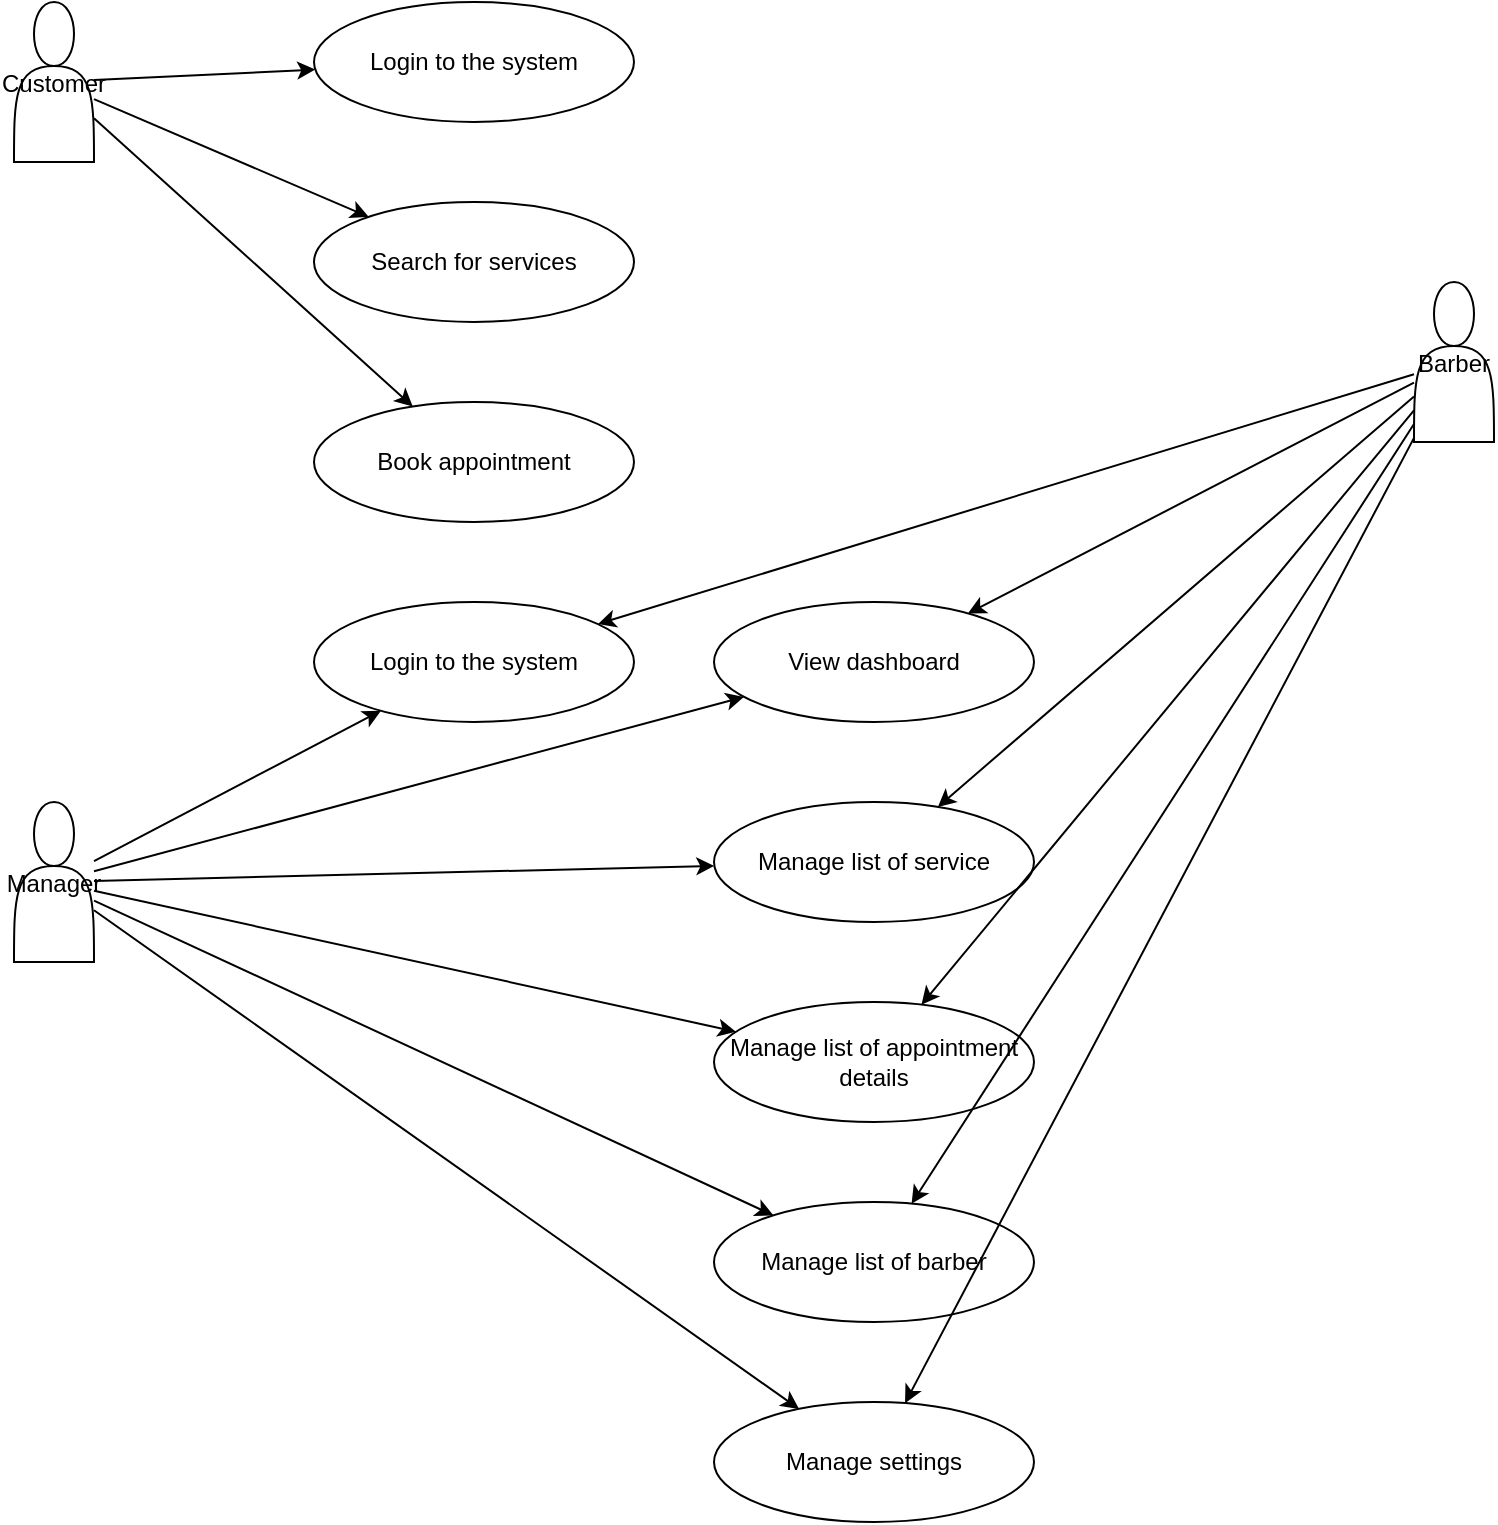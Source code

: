 <mxfile version="24.6.4" type="github" pages="2">
  <diagram id="jEcZ8LS9YNFqCnl50IBB" name="Page-2">
    <mxGraphModel dx="1050" dy="522" grid="1" gridSize="10" guides="1" tooltips="1" connect="1" arrows="1" fold="1" page="1" pageScale="1" pageWidth="827" pageHeight="1169" math="0" shadow="0">
      <root>
        <mxCell id="0" />
        <mxCell id="1" parent="0" />
        <mxCell id="0qclldpRpVgsh-24GiMb-1" value="Customer" style="shape=actor" vertex="1" parent="1">
          <mxGeometry x="50" y="100" width="40" height="80" as="geometry" />
        </mxCell>
        <mxCell id="0qclldpRpVgsh-24GiMb-2" value="Barber" style="shape=actor" vertex="1" parent="1">
          <mxGeometry x="750" y="240" width="40" height="80" as="geometry" />
        </mxCell>
        <mxCell id="0qclldpRpVgsh-24GiMb-3" value="Manager" style="shape=actor" vertex="1" parent="1">
          <mxGeometry x="50" y="500" width="40" height="80" as="geometry" />
        </mxCell>
        <mxCell id="0qclldpRpVgsh-24GiMb-4" value="Login to the system" style="ellipse;whiteSpace=wrap;html=1" vertex="1" parent="1">
          <mxGeometry x="200" y="100" width="160" height="60" as="geometry" />
        </mxCell>
        <mxCell id="0qclldpRpVgsh-24GiMb-5" value="Search for services" style="ellipse;whiteSpace=wrap;html=1" vertex="1" parent="1">
          <mxGeometry x="200" y="200" width="160" height="60" as="geometry" />
        </mxCell>
        <mxCell id="0qclldpRpVgsh-24GiMb-6" value="Book appointment" style="ellipse;whiteSpace=wrap;html=1" vertex="1" parent="1">
          <mxGeometry x="200" y="300" width="160" height="60" as="geometry" />
        </mxCell>
        <mxCell id="0qclldpRpVgsh-24GiMb-7" value="Login to the system" style="ellipse;whiteSpace=wrap;html=1" vertex="1" parent="1">
          <mxGeometry x="200" y="400" width="160" height="60" as="geometry" />
        </mxCell>
        <mxCell id="0qclldpRpVgsh-24GiMb-8" value="View dashboard" style="ellipse;whiteSpace=wrap;html=1" vertex="1" parent="1">
          <mxGeometry x="400" y="400" width="160" height="60" as="geometry" />
        </mxCell>
        <mxCell id="0qclldpRpVgsh-24GiMb-9" value="Manage list of service" style="ellipse;whiteSpace=wrap;html=1" vertex="1" parent="1">
          <mxGeometry x="400" y="500" width="160" height="60" as="geometry" />
        </mxCell>
        <mxCell id="0qclldpRpVgsh-24GiMb-10" value="Manage list of appointment details" style="ellipse;whiteSpace=wrap;html=1" vertex="1" parent="1">
          <mxGeometry x="400" y="600" width="160" height="60" as="geometry" />
        </mxCell>
        <mxCell id="0qclldpRpVgsh-24GiMb-11" value="Manage list of barber" style="ellipse;whiteSpace=wrap;html=1" vertex="1" parent="1">
          <mxGeometry x="400" y="700" width="160" height="60" as="geometry" />
        </mxCell>
        <mxCell id="0qclldpRpVgsh-24GiMb-12" value="Manage settings" style="ellipse;whiteSpace=wrap;html=1" vertex="1" parent="1">
          <mxGeometry x="400" y="800" width="160" height="60" as="geometry" />
        </mxCell>
        <mxCell id="0qclldpRpVgsh-24GiMb-13" edge="1" parent="1" source="0qclldpRpVgsh-24GiMb-1" target="0qclldpRpVgsh-24GiMb-4">
          <mxGeometry relative="1" as="geometry" />
        </mxCell>
        <mxCell id="0qclldpRpVgsh-24GiMb-14" edge="1" parent="1" source="0qclldpRpVgsh-24GiMb-1" target="0qclldpRpVgsh-24GiMb-5">
          <mxGeometry relative="1" as="geometry" />
        </mxCell>
        <mxCell id="0qclldpRpVgsh-24GiMb-15" edge="1" parent="1" source="0qclldpRpVgsh-24GiMb-1" target="0qclldpRpVgsh-24GiMb-6">
          <mxGeometry relative="1" as="geometry" />
        </mxCell>
        <mxCell id="0qclldpRpVgsh-24GiMb-16" edge="1" parent="1" source="0qclldpRpVgsh-24GiMb-2" target="0qclldpRpVgsh-24GiMb-7">
          <mxGeometry relative="1" as="geometry" />
        </mxCell>
        <mxCell id="0qclldpRpVgsh-24GiMb-17" edge="1" parent="1" source="0qclldpRpVgsh-24GiMb-2" target="0qclldpRpVgsh-24GiMb-8">
          <mxGeometry relative="1" as="geometry" />
        </mxCell>
        <mxCell id="0qclldpRpVgsh-24GiMb-18" edge="1" parent="1" source="0qclldpRpVgsh-24GiMb-2" target="0qclldpRpVgsh-24GiMb-9">
          <mxGeometry relative="1" as="geometry" />
        </mxCell>
        <mxCell id="0qclldpRpVgsh-24GiMb-19" edge="1" parent="1" source="0qclldpRpVgsh-24GiMb-2" target="0qclldpRpVgsh-24GiMb-10">
          <mxGeometry relative="1" as="geometry" />
        </mxCell>
        <mxCell id="0qclldpRpVgsh-24GiMb-20" edge="1" parent="1" source="0qclldpRpVgsh-24GiMb-2" target="0qclldpRpVgsh-24GiMb-11">
          <mxGeometry relative="1" as="geometry" />
        </mxCell>
        <mxCell id="0qclldpRpVgsh-24GiMb-21" edge="1" parent="1" source="0qclldpRpVgsh-24GiMb-2" target="0qclldpRpVgsh-24GiMb-12">
          <mxGeometry relative="1" as="geometry" />
        </mxCell>
        <mxCell id="0qclldpRpVgsh-24GiMb-22" edge="1" parent="1" source="0qclldpRpVgsh-24GiMb-3" target="0qclldpRpVgsh-24GiMb-7">
          <mxGeometry relative="1" as="geometry" />
        </mxCell>
        <mxCell id="0qclldpRpVgsh-24GiMb-23" edge="1" parent="1" source="0qclldpRpVgsh-24GiMb-3" target="0qclldpRpVgsh-24GiMb-8">
          <mxGeometry relative="1" as="geometry" />
        </mxCell>
        <mxCell id="0qclldpRpVgsh-24GiMb-24" edge="1" parent="1" source="0qclldpRpVgsh-24GiMb-3" target="0qclldpRpVgsh-24GiMb-9">
          <mxGeometry relative="1" as="geometry" />
        </mxCell>
        <mxCell id="0qclldpRpVgsh-24GiMb-25" edge="1" parent="1" source="0qclldpRpVgsh-24GiMb-3" target="0qclldpRpVgsh-24GiMb-10">
          <mxGeometry relative="1" as="geometry" />
        </mxCell>
        <mxCell id="0qclldpRpVgsh-24GiMb-26" edge="1" parent="1" source="0qclldpRpVgsh-24GiMb-3" target="0qclldpRpVgsh-24GiMb-11">
          <mxGeometry relative="1" as="geometry" />
        </mxCell>
        <mxCell id="0qclldpRpVgsh-24GiMb-27" edge="1" parent="1" source="0qclldpRpVgsh-24GiMb-3" target="0qclldpRpVgsh-24GiMb-12">
          <mxGeometry relative="1" as="geometry" />
        </mxCell>
      </root>
    </mxGraphModel>
  </diagram>
  <diagram id="oX6DEq7iD8opZnXrZrZ3" name="Page-3">
    <mxGraphModel dx="1105" dy="549" grid="1" gridSize="10" guides="1" tooltips="1" connect="1" arrows="1" fold="1" page="1" pageScale="1" pageWidth="827" pageHeight="1169" math="0" shadow="0">
      <root>
        <mxCell id="0" />
        <mxCell id="1" parent="0" />
        <mxCell id="HXf6cqpZ4TLNHjCwtgi4-1" value="Customer" style="swimlane;whiteSpace=wrap;html=1;fillColor=#FFFFFF" vertex="1" parent="1">
          <mxGeometry x="10" y="50" width="160" height="100" as="geometry" />
        </mxCell>
        <mxCell id="HXf6cqpZ4TLNHjCwtgi4-2" value="name" style="text;html=1;verticalAlign=top;whiteSpace=wrap" vertex="1" parent="HXf6cqpZ4TLNHjCwtgi4-1">
          <mxGeometry y="20" width="160" height="20" as="geometry" />
        </mxCell>
        <mxCell id="HXf6cqpZ4TLNHjCwtgi4-3" value="contactInfo" style="text;html=1;verticalAlign=top;whiteSpace=wrap" vertex="1" parent="HXf6cqpZ4TLNHjCwtgi4-1">
          <mxGeometry y="40" width="160" height="20" as="geometry" />
        </mxCell>
        <mxCell id="HXf6cqpZ4TLNHjCwtgi4-4" value="bookAppointment()" style="text;html=1;verticalAlign=top;whiteSpace=wrap" vertex="1" parent="HXf6cqpZ4TLNHjCwtgi4-1">
          <mxGeometry y="60" width="160" height="20" as="geometry" />
        </mxCell>
        <mxCell id="HXf6cqpZ4TLNHjCwtgi4-5" value="cancelAppointment()" style="text;html=1;verticalAlign=top;whiteSpace=wrap" vertex="1" parent="HXf6cqpZ4TLNHjCwtgi4-1">
          <mxGeometry y="80" width="160" height="20" as="geometry" />
        </mxCell>
        <mxCell id="HXf6cqpZ4TLNHjCwtgi4-6" value="Appointment" style="swimlane;whiteSpace=wrap;html=1;fillColor=#FFFFFF" vertex="1" parent="1">
          <mxGeometry x="220" width="160" height="200" as="geometry" />
        </mxCell>
        <mxCell id="HXf6cqpZ4TLNHjCwtgi4-7" value="appointmentId" style="text;html=1;verticalAlign=top;whiteSpace=wrap" vertex="1" parent="HXf6cqpZ4TLNHjCwtgi4-6">
          <mxGeometry y="20" width="160" height="20" as="geometry" />
        </mxCell>
        <mxCell id="HXf6cqpZ4TLNHjCwtgi4-8" value="date" style="text;html=1;verticalAlign=top;whiteSpace=wrap" vertex="1" parent="HXf6cqpZ4TLNHjCwtgi4-6">
          <mxGeometry y="40" width="160" height="20" as="geometry" />
        </mxCell>
        <mxCell id="HXf6cqpZ4TLNHjCwtgi4-9" value="time" style="text;html=1;verticalAlign=top;whiteSpace=wrap" vertex="1" parent="HXf6cqpZ4TLNHjCwtgi4-6">
          <mxGeometry y="60" width="160" height="20" as="geometry" />
        </mxCell>
        <mxCell id="HXf6cqpZ4TLNHjCwtgi4-10" value="customer" style="text;html=1;verticalAlign=top;whiteSpace=wrap" vertex="1" parent="HXf6cqpZ4TLNHjCwtgi4-6">
          <mxGeometry y="80" width="160" height="20" as="geometry" />
        </mxCell>
        <mxCell id="HXf6cqpZ4TLNHjCwtgi4-11" value="barber" style="text;html=1;verticalAlign=top;whiteSpace=wrap" vertex="1" parent="HXf6cqpZ4TLNHjCwtgi4-6">
          <mxGeometry y="100" width="160" height="20" as="geometry" />
        </mxCell>
        <mxCell id="HXf6cqpZ4TLNHjCwtgi4-12" value="schedule()" style="text;html=1;verticalAlign=top;whiteSpace=wrap" vertex="1" parent="HXf6cqpZ4TLNHjCwtgi4-6">
          <mxGeometry y="120" width="160" height="20" as="geometry" />
        </mxCell>
        <mxCell id="HXf6cqpZ4TLNHjCwtgi4-13" value="reschedule()" style="text;html=1;verticalAlign=top;whiteSpace=wrap" vertex="1" parent="HXf6cqpZ4TLNHjCwtgi4-6">
          <mxGeometry y="140" width="160" height="20" as="geometry" />
        </mxCell>
        <mxCell id="HXf6cqpZ4TLNHjCwtgi4-14" value="cancel()" style="text;html=1;verticalAlign=top;whiteSpace=wrap" vertex="1" parent="HXf6cqpZ4TLNHjCwtgi4-6">
          <mxGeometry y="160" width="160" height="20" as="geometry" />
        </mxCell>
        <mxCell id="HXf6cqpZ4TLNHjCwtgi4-15" value="Barber" style="swimlane;whiteSpace=wrap;html=1;fillColor=#FFFFFF" vertex="1" parent="1">
          <mxGeometry x="420" y="300" width="160" height="100" as="geometry" />
        </mxCell>
        <mxCell id="HXf6cqpZ4TLNHjCwtgi4-16" value="name" style="text;html=1;verticalAlign=top;whiteSpace=wrap" vertex="1" parent="HXf6cqpZ4TLNHjCwtgi4-15">
          <mxGeometry y="20" width="160" height="20" as="geometry" />
        </mxCell>
        <mxCell id="HXf6cqpZ4TLNHjCwtgi4-17" value="experienceLevel" style="text;html=1;verticalAlign=top;whiteSpace=wrap" vertex="1" parent="HXf6cqpZ4TLNHjCwtgi4-15">
          <mxGeometry y="40" width="160" height="20" as="geometry" />
        </mxCell>
        <mxCell id="HXf6cqpZ4TLNHjCwtgi4-18" value="performHaircut()" style="text;html=1;verticalAlign=top;whiteSpace=wrap" vertex="1" parent="HXf6cqpZ4TLNHjCwtgi4-15">
          <mxGeometry y="60" width="160" height="20" as="geometry" />
        </mxCell>
        <mxCell id="HXf6cqpZ4TLNHjCwtgi4-19" value="updateSchedule()" style="text;html=1;verticalAlign=top;whiteSpace=wrap" vertex="1" parent="HXf6cqpZ4TLNHjCwtgi4-15">
          <mxGeometry y="80" width="160" height="20" as="geometry" />
        </mxCell>
        <mxCell id="HXf6cqpZ4TLNHjCwtgi4-20" value="Service" style="swimlane;whiteSpace=wrap;html=1;fillColor=#FFFFFF" vertex="1" parent="1">
          <mxGeometry x="420" y="20" width="160" height="160" as="geometry" />
        </mxCell>
        <mxCell id="HXf6cqpZ4TLNHjCwtgi4-21" value="serviceName" style="text;html=1;verticalAlign=top;whiteSpace=wrap" vertex="1" parent="HXf6cqpZ4TLNHjCwtgi4-20">
          <mxGeometry y="20" width="160" height="20" as="geometry" />
        </mxCell>
        <mxCell id="HXf6cqpZ4TLNHjCwtgi4-22" value="duration" style="text;html=1;verticalAlign=top;whiteSpace=wrap" vertex="1" parent="HXf6cqpZ4TLNHjCwtgi4-20">
          <mxGeometry y="40" width="160" height="20" as="geometry" />
        </mxCell>
        <mxCell id="HXf6cqpZ4TLNHjCwtgi4-23" value="price" style="text;html=1;verticalAlign=top;whiteSpace=wrap" vertex="1" parent="HXf6cqpZ4TLNHjCwtgi4-20">
          <mxGeometry y="60" width="160" height="20" as="geometry" />
        </mxCell>
        <mxCell id="HXf6cqpZ4TLNHjCwtgi4-24" value="addService()" style="text;html=1;verticalAlign=top;whiteSpace=wrap" vertex="1" parent="HXf6cqpZ4TLNHjCwtgi4-20">
          <mxGeometry y="80" width="160" height="20" as="geometry" />
        </mxCell>
        <mxCell id="HXf6cqpZ4TLNHjCwtgi4-25" value="removeService()" style="text;html=1;verticalAlign=top;whiteSpace=wrap" vertex="1" parent="HXf6cqpZ4TLNHjCwtgi4-20">
          <mxGeometry y="100" width="160" height="20" as="geometry" />
        </mxCell>
        <mxCell id="HXf6cqpZ4TLNHjCwtgi4-26" value="updateService()" style="text;html=1;verticalAlign=top;whiteSpace=wrap" vertex="1" parent="HXf6cqpZ4TLNHjCwtgi4-20">
          <mxGeometry y="120" width="160" height="20" as="geometry" />
        </mxCell>
        <mxCell id="HXf6cqpZ4TLNHjCwtgi4-27" value="Manager" style="swimlane;whiteSpace=wrap;html=1;fillColor=#FFFFFF" vertex="1" parent="1">
          <mxGeometry x="220" y="300" width="160" height="180" as="geometry" />
        </mxCell>
        <mxCell id="HXf6cqpZ4TLNHjCwtgi4-28" value="firstName" style="text;html=1;verticalAlign=top;whiteSpace=wrap" vertex="1" parent="HXf6cqpZ4TLNHjCwtgi4-27">
          <mxGeometry y="20" width="160" height="20" as="geometry" />
        </mxCell>
        <mxCell id="HXf6cqpZ4TLNHjCwtgi4-29" value="lastName" style="text;html=1;verticalAlign=top;whiteSpace=wrap" vertex="1" parent="HXf6cqpZ4TLNHjCwtgi4-27">
          <mxGeometry y="40" width="160" height="20" as="geometry" />
        </mxCell>
        <mxCell id="HXf6cqpZ4TLNHjCwtgi4-30" value="avatar" style="text;html=1;verticalAlign=top;whiteSpace=wrap" vertex="1" parent="HXf6cqpZ4TLNHjCwtgi4-27">
          <mxGeometry y="60" width="160" height="20" as="geometry" />
        </mxCell>
        <mxCell id="HXf6cqpZ4TLNHjCwtgi4-31" value="viewDashboard()" style="text;html=1;verticalAlign=top;whiteSpace=wrap" vertex="1" parent="HXf6cqpZ4TLNHjCwtgi4-27">
          <mxGeometry y="80" width="160" height="20" as="geometry" />
        </mxCell>
        <mxCell id="HXf6cqpZ4TLNHjCwtgi4-32" value="manageAppointment()" style="text;html=1;verticalAlign=top;whiteSpace=wrap" vertex="1" parent="HXf6cqpZ4TLNHjCwtgi4-27">
          <mxGeometry y="100" width="160" height="20" as="geometry" />
        </mxCell>
        <mxCell id="HXf6cqpZ4TLNHjCwtgi4-33" value="manageBarber()" style="text;html=1;verticalAlign=top;whiteSpace=wrap" vertex="1" parent="HXf6cqpZ4TLNHjCwtgi4-27">
          <mxGeometry y="120" width="160" height="20" as="geometry" />
        </mxCell>
        <mxCell id="HXf6cqpZ4TLNHjCwtgi4-34" value="manageService()" style="text;html=1;verticalAlign=top;whiteSpace=wrap" vertex="1" parent="HXf6cqpZ4TLNHjCwtgi4-27">
          <mxGeometry y="140" width="160" height="20" as="geometry" />
        </mxCell>
        <mxCell id="HXf6cqpZ4TLNHjCwtgi4-35" value="manageSettings()" style="text;html=1;verticalAlign=top;whiteSpace=wrap" vertex="1" parent="HXf6cqpZ4TLNHjCwtgi4-27">
          <mxGeometry y="160" width="160" height="20" as="geometry" />
        </mxCell>
        <mxCell id="HXf6cqpZ4TLNHjCwtgi4-36" edge="1" parent="1" source="HXf6cqpZ4TLNHjCwtgi4-1" target="HXf6cqpZ4TLNHjCwtgi4-6">
          <mxGeometry relative="1" as="geometry" />
        </mxCell>
        <mxCell id="HXf6cqpZ4TLNHjCwtgi4-37" edge="1" parent="1" source="HXf6cqpZ4TLNHjCwtgi4-6" target="HXf6cqpZ4TLNHjCwtgi4-20">
          <mxGeometry relative="1" as="geometry" />
        </mxCell>
        <mxCell id="HXf6cqpZ4TLNHjCwtgi4-38" edge="1" parent="1" source="HXf6cqpZ4TLNHjCwtgi4-15" target="HXf6cqpZ4TLNHjCwtgi4-20">
          <mxGeometry relative="1" as="geometry" />
        </mxCell>
        <mxCell id="HXf6cqpZ4TLNHjCwtgi4-39" edge="1" parent="1" source="HXf6cqpZ4TLNHjCwtgi4-6" target="HXf6cqpZ4TLNHjCwtgi4-27">
          <mxGeometry relative="1" as="geometry" />
        </mxCell>
      </root>
    </mxGraphModel>
  </diagram>
</mxfile>
